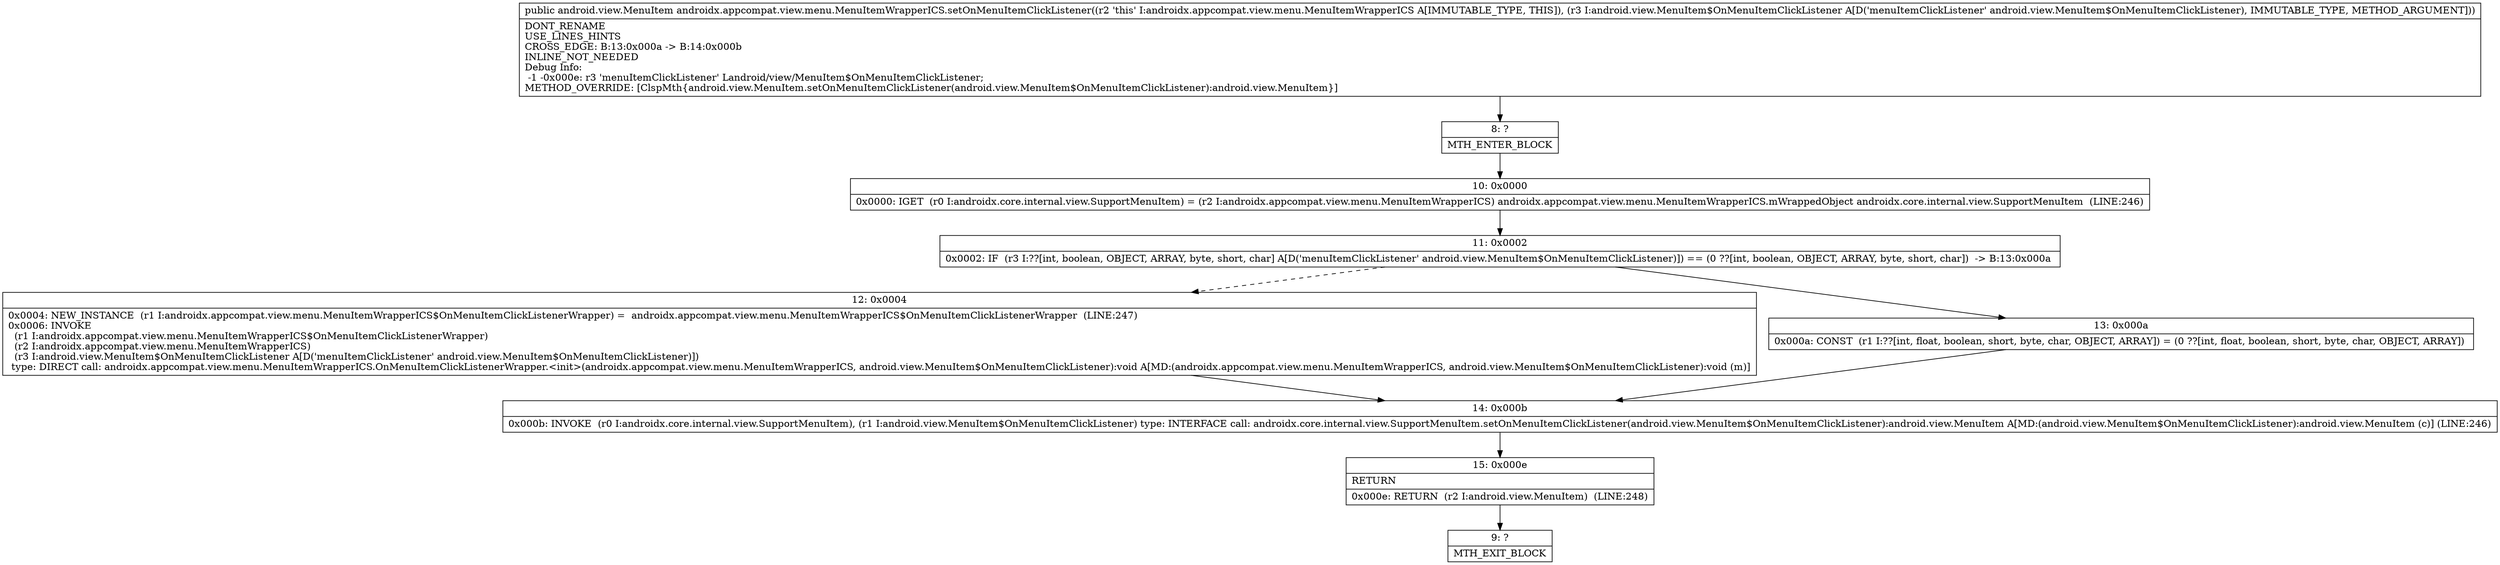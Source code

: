 digraph "CFG forandroidx.appcompat.view.menu.MenuItemWrapperICS.setOnMenuItemClickListener(Landroid\/view\/MenuItem$OnMenuItemClickListener;)Landroid\/view\/MenuItem;" {
Node_8 [shape=record,label="{8\:\ ?|MTH_ENTER_BLOCK\l}"];
Node_10 [shape=record,label="{10\:\ 0x0000|0x0000: IGET  (r0 I:androidx.core.internal.view.SupportMenuItem) = (r2 I:androidx.appcompat.view.menu.MenuItemWrapperICS) androidx.appcompat.view.menu.MenuItemWrapperICS.mWrappedObject androidx.core.internal.view.SupportMenuItem  (LINE:246)\l}"];
Node_11 [shape=record,label="{11\:\ 0x0002|0x0002: IF  (r3 I:??[int, boolean, OBJECT, ARRAY, byte, short, char] A[D('menuItemClickListener' android.view.MenuItem$OnMenuItemClickListener)]) == (0 ??[int, boolean, OBJECT, ARRAY, byte, short, char])  \-\> B:13:0x000a \l}"];
Node_12 [shape=record,label="{12\:\ 0x0004|0x0004: NEW_INSTANCE  (r1 I:androidx.appcompat.view.menu.MenuItemWrapperICS$OnMenuItemClickListenerWrapper) =  androidx.appcompat.view.menu.MenuItemWrapperICS$OnMenuItemClickListenerWrapper  (LINE:247)\l0x0006: INVOKE  \l  (r1 I:androidx.appcompat.view.menu.MenuItemWrapperICS$OnMenuItemClickListenerWrapper)\l  (r2 I:androidx.appcompat.view.menu.MenuItemWrapperICS)\l  (r3 I:android.view.MenuItem$OnMenuItemClickListener A[D('menuItemClickListener' android.view.MenuItem$OnMenuItemClickListener)])\l type: DIRECT call: androidx.appcompat.view.menu.MenuItemWrapperICS.OnMenuItemClickListenerWrapper.\<init\>(androidx.appcompat.view.menu.MenuItemWrapperICS, android.view.MenuItem$OnMenuItemClickListener):void A[MD:(androidx.appcompat.view.menu.MenuItemWrapperICS, android.view.MenuItem$OnMenuItemClickListener):void (m)]\l}"];
Node_14 [shape=record,label="{14\:\ 0x000b|0x000b: INVOKE  (r0 I:androidx.core.internal.view.SupportMenuItem), (r1 I:android.view.MenuItem$OnMenuItemClickListener) type: INTERFACE call: androidx.core.internal.view.SupportMenuItem.setOnMenuItemClickListener(android.view.MenuItem$OnMenuItemClickListener):android.view.MenuItem A[MD:(android.view.MenuItem$OnMenuItemClickListener):android.view.MenuItem (c)] (LINE:246)\l}"];
Node_15 [shape=record,label="{15\:\ 0x000e|RETURN\l|0x000e: RETURN  (r2 I:android.view.MenuItem)  (LINE:248)\l}"];
Node_9 [shape=record,label="{9\:\ ?|MTH_EXIT_BLOCK\l}"];
Node_13 [shape=record,label="{13\:\ 0x000a|0x000a: CONST  (r1 I:??[int, float, boolean, short, byte, char, OBJECT, ARRAY]) = (0 ??[int, float, boolean, short, byte, char, OBJECT, ARRAY]) \l}"];
MethodNode[shape=record,label="{public android.view.MenuItem androidx.appcompat.view.menu.MenuItemWrapperICS.setOnMenuItemClickListener((r2 'this' I:androidx.appcompat.view.menu.MenuItemWrapperICS A[IMMUTABLE_TYPE, THIS]), (r3 I:android.view.MenuItem$OnMenuItemClickListener A[D('menuItemClickListener' android.view.MenuItem$OnMenuItemClickListener), IMMUTABLE_TYPE, METHOD_ARGUMENT]))  | DONT_RENAME\lUSE_LINES_HINTS\lCROSS_EDGE: B:13:0x000a \-\> B:14:0x000b\lINLINE_NOT_NEEDED\lDebug Info:\l  \-1 \-0x000e: r3 'menuItemClickListener' Landroid\/view\/MenuItem$OnMenuItemClickListener;\lMETHOD_OVERRIDE: [ClspMth\{android.view.MenuItem.setOnMenuItemClickListener(android.view.MenuItem$OnMenuItemClickListener):android.view.MenuItem\}]\l}"];
MethodNode -> Node_8;Node_8 -> Node_10;
Node_10 -> Node_11;
Node_11 -> Node_12[style=dashed];
Node_11 -> Node_13;
Node_12 -> Node_14;
Node_14 -> Node_15;
Node_15 -> Node_9;
Node_13 -> Node_14;
}

